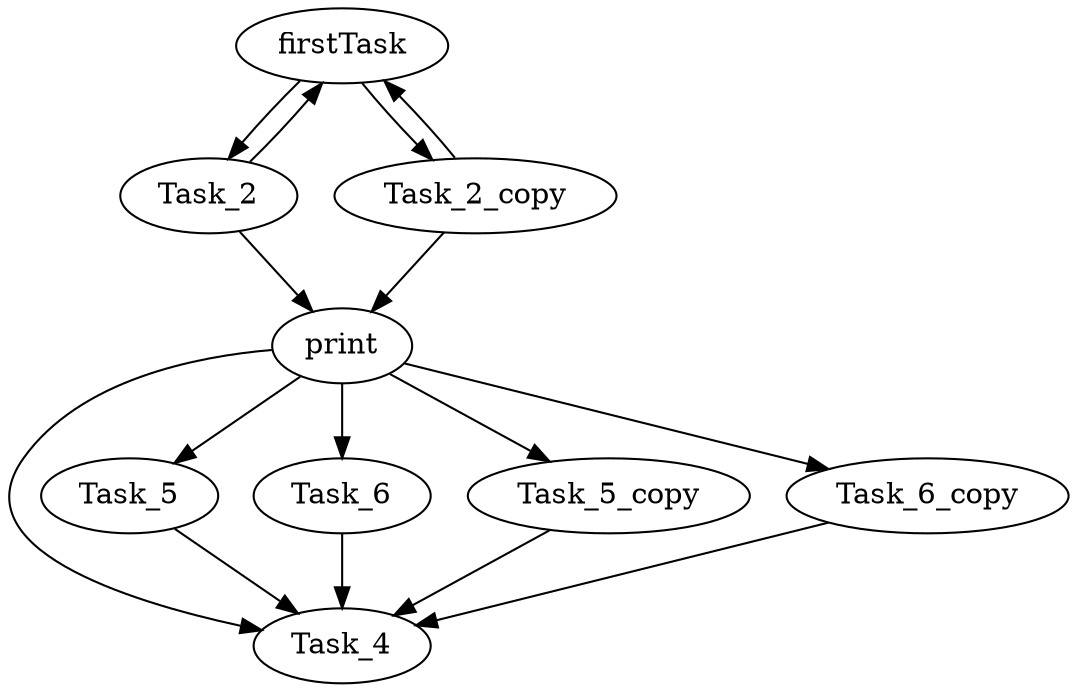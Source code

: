 digraph d {
	firstTask->Task_2;
	firstTask->Task_2_copy;
	Task_2->firstTask;
	Task_2->print;
	print->Task_4;
	print->Task_5;
	print->Task_6;
	print->Task_5_copy;
	print->Task_6_copy;
	Task_5->Task_4;
	Task_6->Task_4;
	Task_2_copy->firstTask;
	Task_2_copy->print;
	Task_5_copy->Task_4;
	Task_6_copy->Task_4;
}
